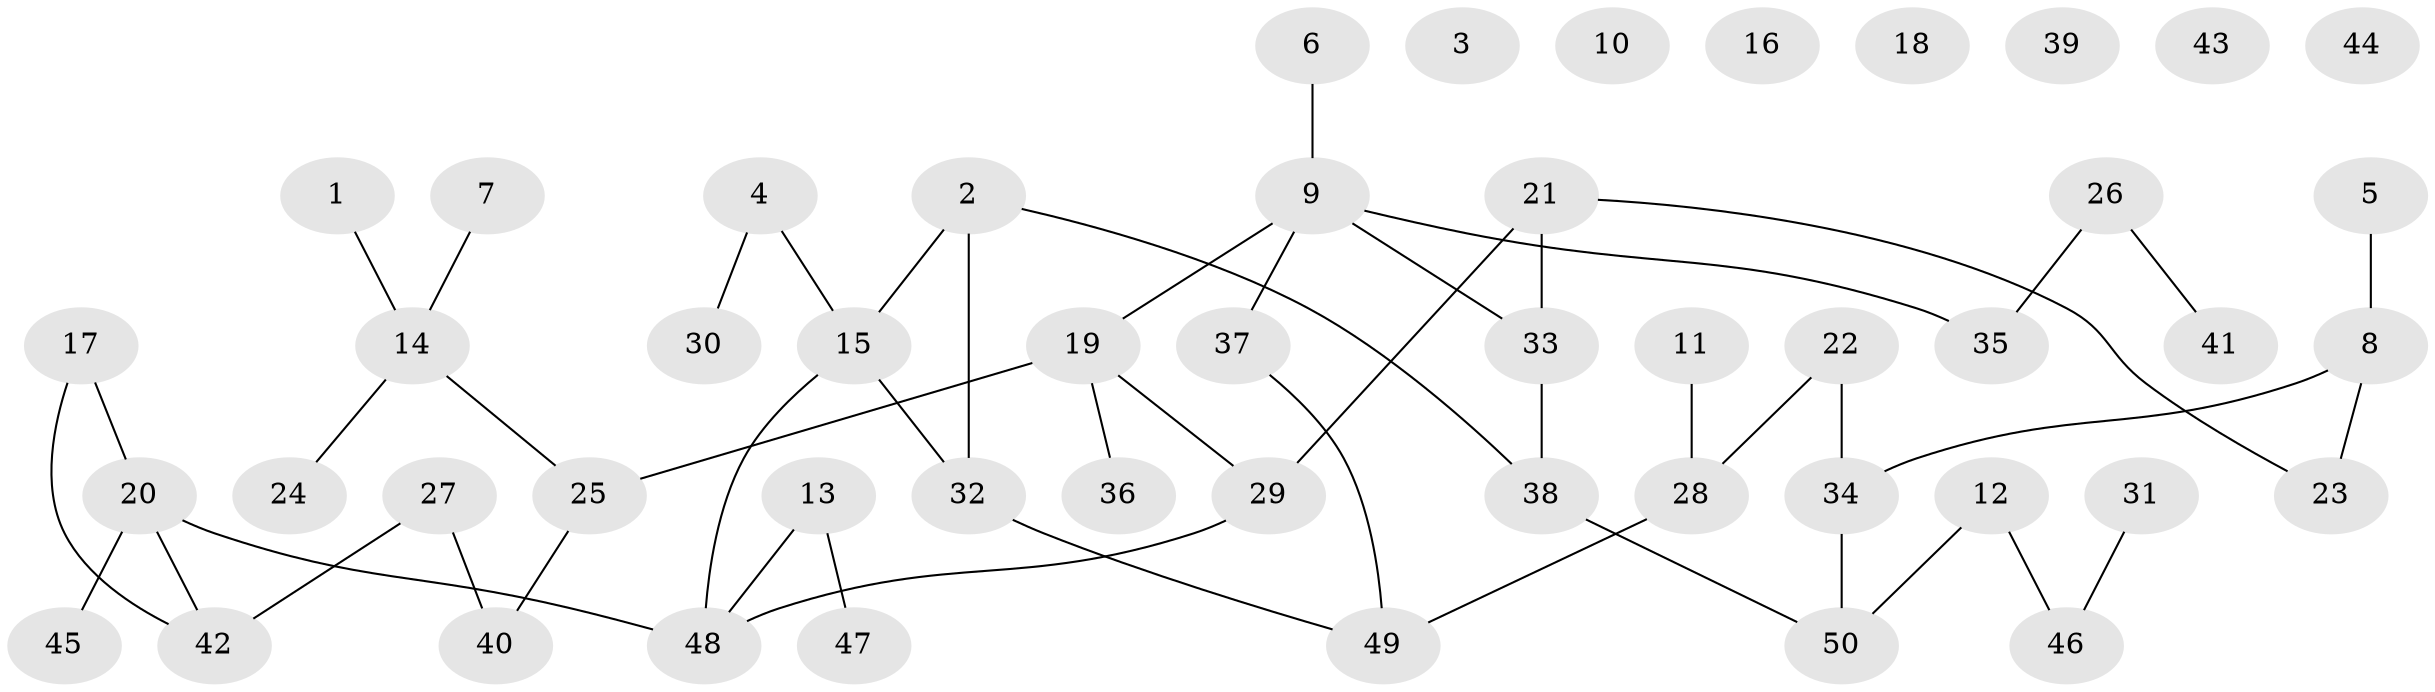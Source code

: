 // coarse degree distribution, {2: 0.2222222222222222, 6: 0.1111111111111111, 4: 0.2222222222222222, 3: 0.2222222222222222, 1: 0.2222222222222222}
// Generated by graph-tools (version 1.1) at 2025/48/03/04/25 22:48:14]
// undirected, 50 vertices, 50 edges
graph export_dot {
  node [color=gray90,style=filled];
  1;
  2;
  3;
  4;
  5;
  6;
  7;
  8;
  9;
  10;
  11;
  12;
  13;
  14;
  15;
  16;
  17;
  18;
  19;
  20;
  21;
  22;
  23;
  24;
  25;
  26;
  27;
  28;
  29;
  30;
  31;
  32;
  33;
  34;
  35;
  36;
  37;
  38;
  39;
  40;
  41;
  42;
  43;
  44;
  45;
  46;
  47;
  48;
  49;
  50;
  1 -- 14;
  2 -- 15;
  2 -- 32;
  2 -- 38;
  4 -- 15;
  4 -- 30;
  5 -- 8;
  6 -- 9;
  7 -- 14;
  8 -- 23;
  8 -- 34;
  9 -- 19;
  9 -- 33;
  9 -- 35;
  9 -- 37;
  11 -- 28;
  12 -- 46;
  12 -- 50;
  13 -- 47;
  13 -- 48;
  14 -- 24;
  14 -- 25;
  15 -- 32;
  15 -- 48;
  17 -- 20;
  17 -- 42;
  19 -- 25;
  19 -- 29;
  19 -- 36;
  20 -- 42;
  20 -- 45;
  20 -- 48;
  21 -- 23;
  21 -- 29;
  21 -- 33;
  22 -- 28;
  22 -- 34;
  25 -- 40;
  26 -- 35;
  26 -- 41;
  27 -- 40;
  27 -- 42;
  28 -- 49;
  29 -- 48;
  31 -- 46;
  32 -- 49;
  33 -- 38;
  34 -- 50;
  37 -- 49;
  38 -- 50;
}
